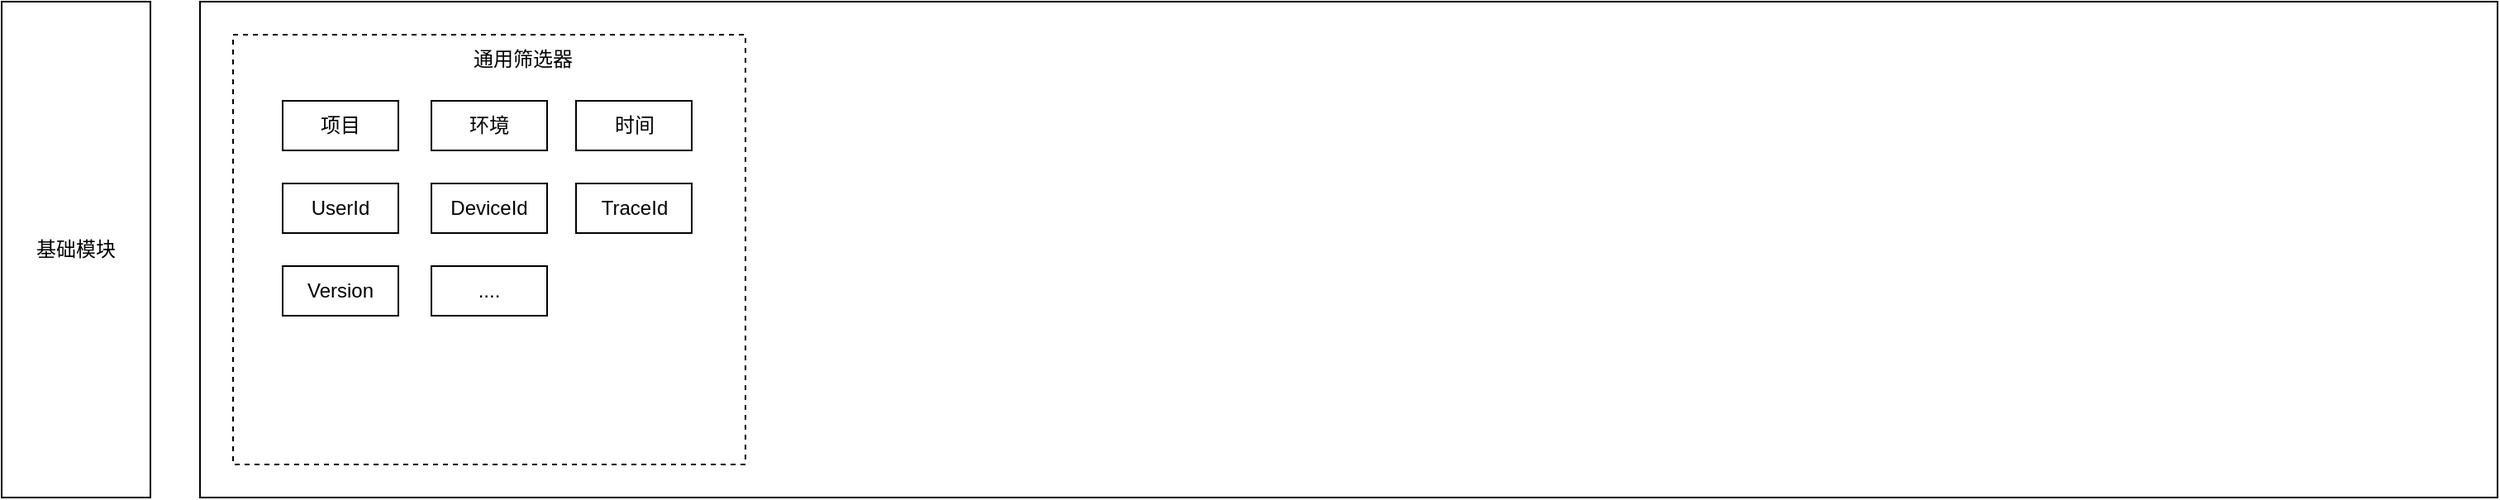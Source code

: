 <mxfile version="21.2.1" type="github">
  <diagram name="第 1 页" id="lsf1Tn1yKAUuwyzkUpje">
    <mxGraphModel dx="1987" dy="-199" grid="1" gridSize="10" guides="1" tooltips="1" connect="1" arrows="1" fold="1" page="1" pageScale="1" pageWidth="1600" pageHeight="1200" math="0" shadow="0">
      <root>
        <mxCell id="0" />
        <mxCell id="1" parent="0" />
        <mxCell id="yyzTw-pzWx6IPQzIJ-rm-1" value="基础模块" style="rounded=0;whiteSpace=wrap;html=1;" vertex="1" parent="1">
          <mxGeometry x="30" y="1940" width="90" height="300" as="geometry" />
        </mxCell>
        <mxCell id="yyzTw-pzWx6IPQzIJ-rm-2" value="" style="rounded=0;whiteSpace=wrap;html=1;" vertex="1" parent="1">
          <mxGeometry x="150" y="1940" width="1390" height="300" as="geometry" />
        </mxCell>
        <mxCell id="yyzTw-pzWx6IPQzIJ-rm-3" value="" style="rounded=0;whiteSpace=wrap;html=1;dashed=1;" vertex="1" parent="1">
          <mxGeometry x="170" y="1960" width="310" height="260" as="geometry" />
        </mxCell>
        <mxCell id="yyzTw-pzWx6IPQzIJ-rm-4" value="通用筛选器" style="text;html=1;strokeColor=none;fillColor=none;align=center;verticalAlign=middle;whiteSpace=wrap;rounded=0;" vertex="1" parent="1">
          <mxGeometry x="312.5" y="1960" width="65" height="30" as="geometry" />
        </mxCell>
        <mxCell id="yyzTw-pzWx6IPQzIJ-rm-5" value="项目" style="rounded=0;whiteSpace=wrap;html=1;" vertex="1" parent="1">
          <mxGeometry x="200" y="2000" width="70" height="30" as="geometry" />
        </mxCell>
        <mxCell id="yyzTw-pzWx6IPQzIJ-rm-6" value="环境" style="rounded=0;whiteSpace=wrap;html=1;" vertex="1" parent="1">
          <mxGeometry x="290" y="2000" width="70" height="30" as="geometry" />
        </mxCell>
        <mxCell id="yyzTw-pzWx6IPQzIJ-rm-7" value="时间" style="rounded=0;whiteSpace=wrap;html=1;" vertex="1" parent="1">
          <mxGeometry x="377.5" y="2000" width="70" height="30" as="geometry" />
        </mxCell>
        <mxCell id="yyzTw-pzWx6IPQzIJ-rm-8" value="UserId" style="rounded=0;whiteSpace=wrap;html=1;" vertex="1" parent="1">
          <mxGeometry x="200" y="2050" width="70" height="30" as="geometry" />
        </mxCell>
        <mxCell id="yyzTw-pzWx6IPQzIJ-rm-9" value="DeviceId" style="rounded=0;whiteSpace=wrap;html=1;" vertex="1" parent="1">
          <mxGeometry x="290" y="2050" width="70" height="30" as="geometry" />
        </mxCell>
        <mxCell id="yyzTw-pzWx6IPQzIJ-rm-10" value="TraceId" style="rounded=0;whiteSpace=wrap;html=1;" vertex="1" parent="1">
          <mxGeometry x="377.5" y="2050" width="70" height="30" as="geometry" />
        </mxCell>
        <mxCell id="yyzTw-pzWx6IPQzIJ-rm-12" value="Version" style="rounded=0;whiteSpace=wrap;html=1;" vertex="1" parent="1">
          <mxGeometry x="200" y="2100" width="70" height="30" as="geometry" />
        </mxCell>
        <mxCell id="yyzTw-pzWx6IPQzIJ-rm-13" value="...." style="rounded=0;whiteSpace=wrap;html=1;" vertex="1" parent="1">
          <mxGeometry x="290" y="2100" width="70" height="30" as="geometry" />
        </mxCell>
      </root>
    </mxGraphModel>
  </diagram>
</mxfile>

